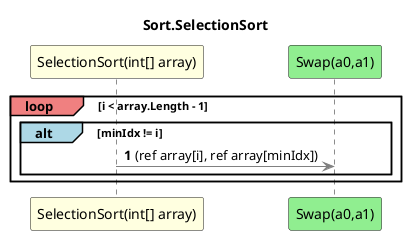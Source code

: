 @startuml Sort.SelectionSort
title Sort.SelectionSort
participant "SelectionSort(int[] array)" as SelectionSort_p0 #LightYellow
participant "Swap(a0,a1)" as Swap_a0_a1 #LightGreen
autonumber
loop#LightCoral i < array.Length - 1
    alt#LightBlue minIdx != i
        SelectionSort_p0 -[#grey]> Swap_a0_a1 : (ref array[i], ref array[minIdx])
    end
end
@enduml
